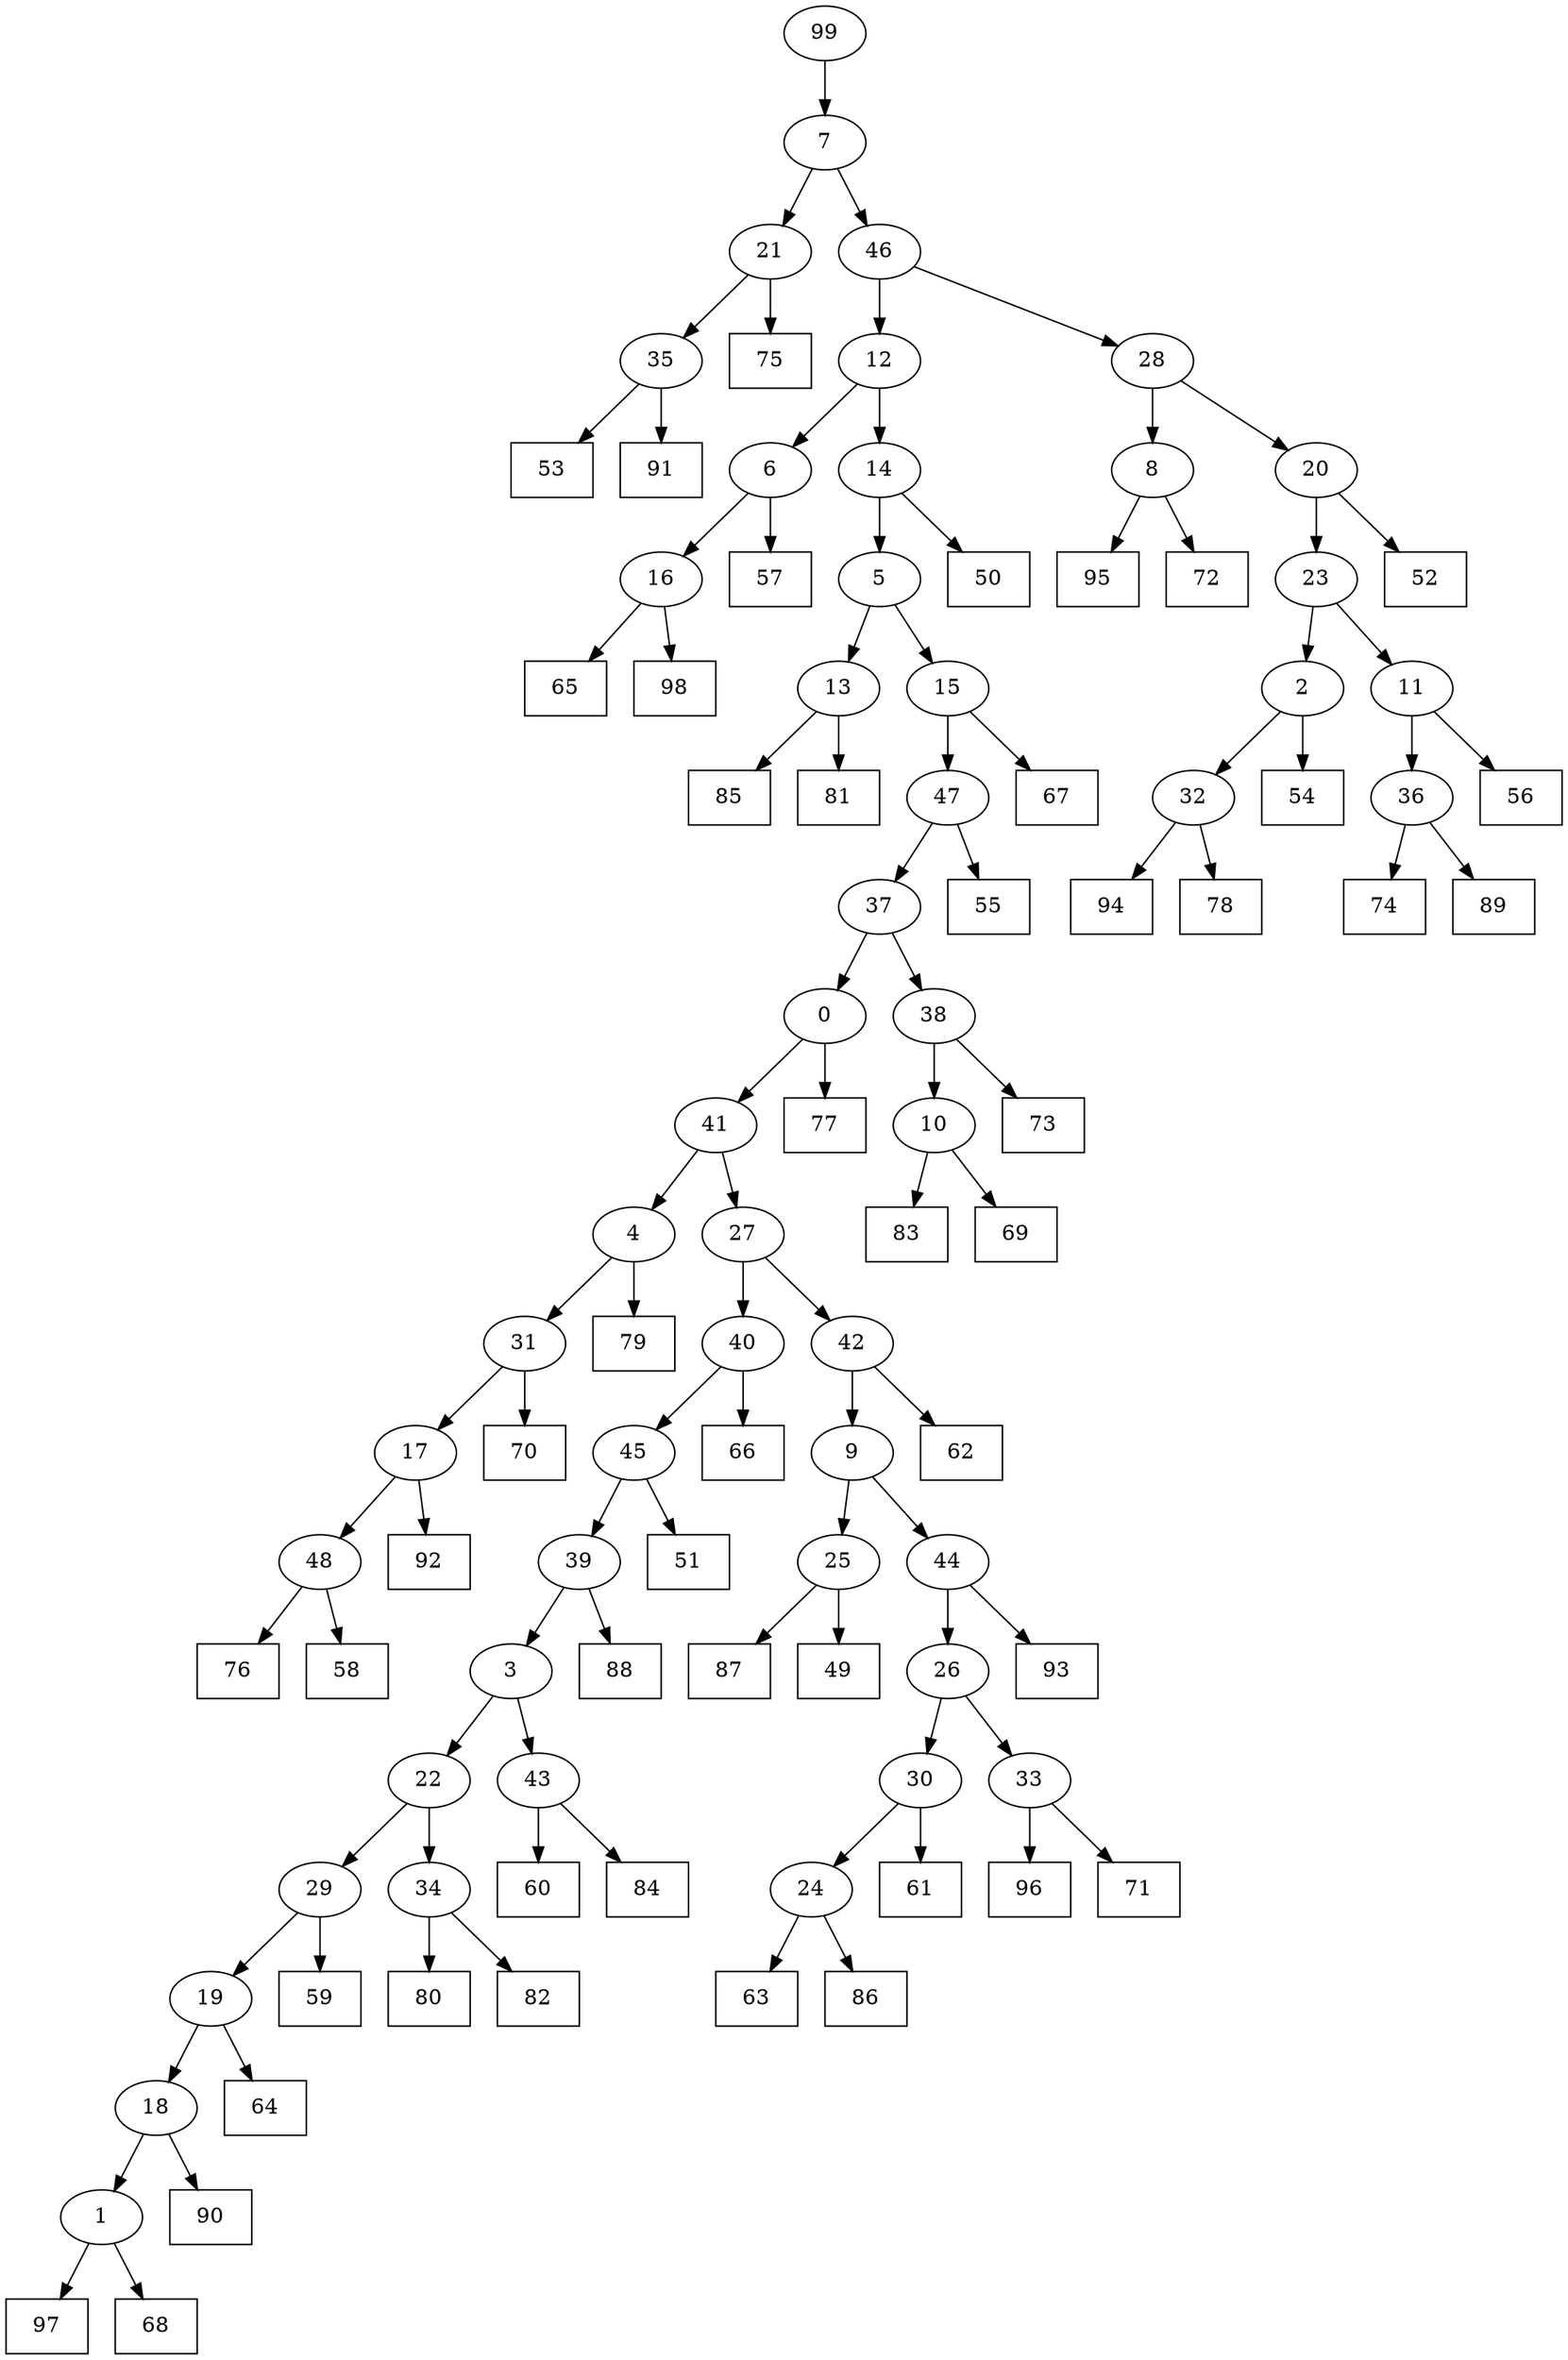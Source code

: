 digraph G {
0[label="0"];
1[label="1"];
2[label="2"];
3[label="3"];
4[label="4"];
5[label="5"];
6[label="6"];
7[label="7"];
8[label="8"];
9[label="9"];
10[label="10"];
11[label="11"];
12[label="12"];
13[label="13"];
14[label="14"];
15[label="15"];
16[label="16"];
17[label="17"];
18[label="18"];
19[label="19"];
20[label="20"];
21[label="21"];
22[label="22"];
23[label="23"];
24[label="24"];
25[label="25"];
26[label="26"];
27[label="27"];
28[label="28"];
29[label="29"];
30[label="30"];
31[label="31"];
32[label="32"];
33[label="33"];
34[label="34"];
35[label="35"];
36[label="36"];
37[label="37"];
38[label="38"];
39[label="39"];
40[label="40"];
41[label="41"];
42[label="42"];
43[label="43"];
44[label="44"];
45[label="45"];
46[label="46"];
47[label="47"];
48[label="48"];
49[shape=box,label="76"];
50[shape=box,label="51"];
51[shape=box,label="54"];
52[shape=box,label="87"];
53[shape=box,label="58"];
54[shape=box,label="70"];
55[shape=box,label="83"];
56[shape=box,label="69"];
57[shape=box,label="63"];
58[shape=box,label="96"];
59[shape=box,label="59"];
60[shape=box,label="90"];
61[shape=box,label="73"];
62[shape=box,label="80"];
63[shape=box,label="74"];
64[shape=box,label="56"];
65[shape=box,label="86"];
66[shape=box,label="82"];
67[shape=box,label="85"];
68[shape=box,label="60"];
69[shape=box,label="89"];
70[shape=box,label="57"];
71[shape=box,label="81"];
72[shape=box,label="66"];
73[shape=box,label="88"];
74[shape=box,label="93"];
75[shape=box,label="67"];
76[shape=box,label="53"];
77[shape=box,label="55"];
78[shape=box,label="97"];
79[shape=box,label="65"];
80[shape=box,label="94"];
81[shape=box,label="49"];
82[shape=box,label="78"];
83[shape=box,label="64"];
84[shape=box,label="52"];
85[shape=box,label="71"];
86[shape=box,label="50"];
87[shape=box,label="95"];
88[shape=box,label="61"];
89[shape=box,label="75"];
90[shape=box,label="72"];
91[shape=box,label="62"];
92[shape=box,label="68"];
93[shape=box,label="77"];
94[shape=box,label="79"];
95[shape=box,label="84"];
96[shape=box,label="91"];
97[shape=box,label="92"];
98[shape=box,label="98"];
99[label="99"];
31->54 ;
18->60 ;
35->96 ;
27->42 ;
29->59 ;
11->64 ;
1->78 ;
22->29 ;
6->70 ;
35->76 ;
30->88 ;
17->97 ;
34->66 ;
15->75 ;
8->87 ;
0->93 ;
37->0 ;
36->63 ;
21->35 ;
29->19 ;
19->18 ;
10->55 ;
25->52 ;
14->86 ;
12->14 ;
32->80 ;
9->44 ;
34->62 ;
8->90 ;
19->83 ;
42->91 ;
20->23 ;
4->31 ;
38->61 ;
9->25 ;
44->74 ;
16->79 ;
40->72 ;
32->82 ;
37->38 ;
28->8 ;
20->84 ;
21->89 ;
45->39 ;
43->95 ;
26->33 ;
48->53 ;
24->65 ;
14->5 ;
5->15 ;
2->51 ;
44->26 ;
23->2 ;
2->32 ;
25->81 ;
7->46 ;
46->12 ;
42->9 ;
45->50 ;
13->71 ;
46->28 ;
28->20 ;
41->4 ;
4->94 ;
3->22 ;
47->37 ;
38->10 ;
24->57 ;
40->45 ;
23->11 ;
26->30 ;
30->24 ;
22->34 ;
39->73 ;
5->13 ;
13->67 ;
15->47 ;
47->77 ;
33->58 ;
3->43 ;
43->68 ;
7->21 ;
31->17 ;
12->6 ;
39->3 ;
18->1 ;
1->92 ;
0->41 ;
41->27 ;
27->40 ;
33->85 ;
17->48 ;
48->49 ;
10->56 ;
6->16 ;
16->98 ;
99->7 ;
11->36 ;
36->69 ;
}
